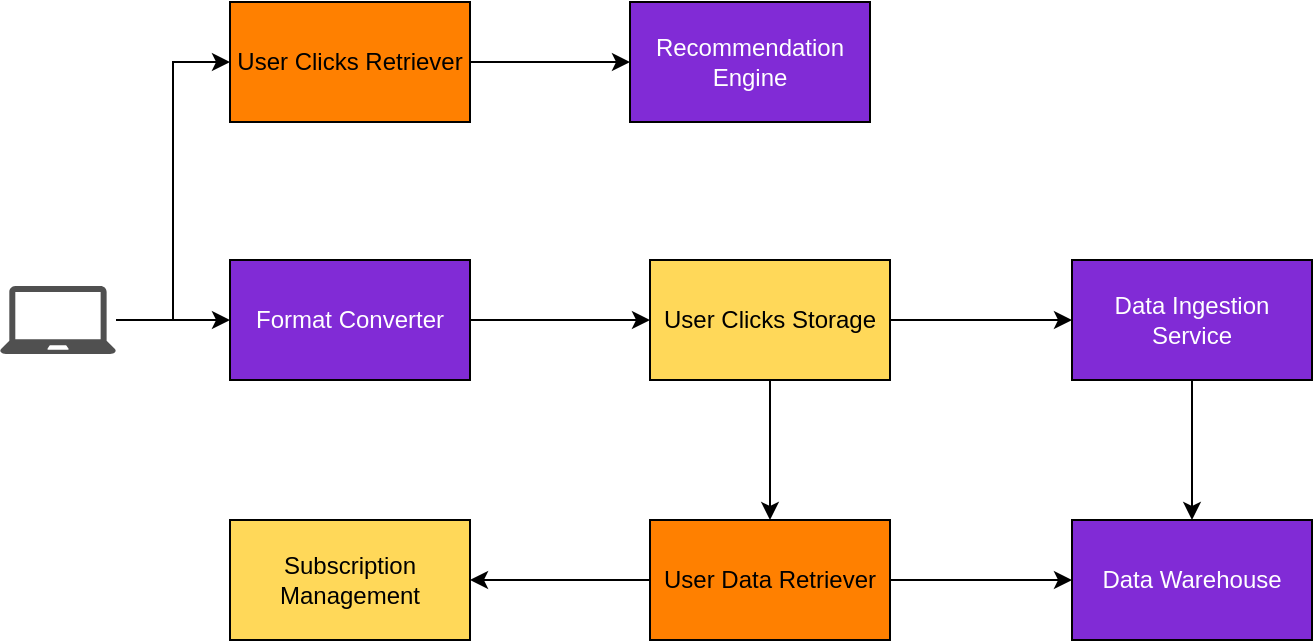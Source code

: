 <mxfile version="21.6.1" type="github">
  <diagram name="Page-1" id="VjMCwNSxrgK5S_cIAwly">
    <mxGraphModel dx="874" dy="479" grid="1" gridSize="10" guides="1" tooltips="1" connect="1" arrows="1" fold="1" page="1" pageScale="1" pageWidth="850" pageHeight="1100" math="0" shadow="0">
      <root>
        <mxCell id="0" />
        <mxCell id="1" parent="0" />
        <mxCell id="wFbLZNj1poOO6xzd1dtZ-2" value="&lt;font color=&quot;#ffffff&quot;&gt;Data Warehouse&lt;/font&gt;" style="rounded=0;whiteSpace=wrap;html=1;fillColor=#812BD6;" parent="1" vertex="1">
          <mxGeometry x="616" y="490" width="120" height="60" as="geometry" />
        </mxCell>
        <mxCell id="wFbLZNj1poOO6xzd1dtZ-3" value="" style="edgeStyle=orthogonalEdgeStyle;rounded=0;orthogonalLoop=1;jettySize=auto;html=1;" parent="1" source="wFbLZNj1poOO6xzd1dtZ-4" target="wFbLZNj1poOO6xzd1dtZ-8" edge="1">
          <mxGeometry relative="1" as="geometry" />
        </mxCell>
        <mxCell id="wFbLZNj1poOO6xzd1dtZ-10" value="" style="edgeStyle=orthogonalEdgeStyle;rounded=0;orthogonalLoop=1;jettySize=auto;html=1;" parent="1" source="wFbLZNj1poOO6xzd1dtZ-4" target="wFbLZNj1poOO6xzd1dtZ-9" edge="1">
          <mxGeometry relative="1" as="geometry" />
        </mxCell>
        <mxCell id="wFbLZNj1poOO6xzd1dtZ-4" value="User Clicks Storage" style="rounded=0;whiteSpace=wrap;html=1;fillColor=#FFD859;" parent="1" vertex="1">
          <mxGeometry x="405" y="360" width="120" height="60" as="geometry" />
        </mxCell>
        <mxCell id="wFbLZNj1poOO6xzd1dtZ-5" value="" style="edgeStyle=orthogonalEdgeStyle;rounded=0;orthogonalLoop=1;jettySize=auto;html=1;" parent="1" source="wFbLZNj1poOO6xzd1dtZ-6" target="wFbLZNj1poOO6xzd1dtZ-4" edge="1">
          <mxGeometry relative="1" as="geometry" />
        </mxCell>
        <mxCell id="wFbLZNj1poOO6xzd1dtZ-6" value="&lt;font color=&quot;#ffffff&quot;&gt;Format Converter&lt;/font&gt;" style="rounded=0;whiteSpace=wrap;html=1;fillColor=#812BD6;" parent="1" vertex="1">
          <mxGeometry x="195" y="360" width="120" height="60" as="geometry" />
        </mxCell>
        <mxCell id="wFbLZNj1poOO6xzd1dtZ-7" value="" style="edgeStyle=orthogonalEdgeStyle;rounded=0;orthogonalLoop=1;jettySize=auto;html=1;" parent="1" source="wFbLZNj1poOO6xzd1dtZ-8" target="wFbLZNj1poOO6xzd1dtZ-2" edge="1">
          <mxGeometry relative="1" as="geometry" />
        </mxCell>
        <mxCell id="wFbLZNj1poOO6xzd1dtZ-8" value="&lt;font color=&quot;#ffffff&quot;&gt;Data Ingestion Service&lt;/font&gt;" style="rounded=0;whiteSpace=wrap;html=1;fillColor=#812BD6;" parent="1" vertex="1">
          <mxGeometry x="616" y="360" width="120" height="60" as="geometry" />
        </mxCell>
        <mxCell id="wFbLZNj1poOO6xzd1dtZ-13" value="" style="edgeStyle=orthogonalEdgeStyle;rounded=0;orthogonalLoop=1;jettySize=auto;html=1;" parent="1" source="wFbLZNj1poOO6xzd1dtZ-9" target="wFbLZNj1poOO6xzd1dtZ-11" edge="1">
          <mxGeometry relative="1" as="geometry" />
        </mxCell>
        <mxCell id="lcTgvIFYha8aoersE19k-6" value="" style="edgeStyle=orthogonalEdgeStyle;rounded=0;orthogonalLoop=1;jettySize=auto;html=1;" edge="1" parent="1" source="wFbLZNj1poOO6xzd1dtZ-9" target="wFbLZNj1poOO6xzd1dtZ-2">
          <mxGeometry relative="1" as="geometry" />
        </mxCell>
        <mxCell id="wFbLZNj1poOO6xzd1dtZ-9" value="User Data Retriever" style="rounded=0;whiteSpace=wrap;html=1;fillColor=#FF8000;" parent="1" vertex="1">
          <mxGeometry x="405" y="490" width="120" height="60" as="geometry" />
        </mxCell>
        <mxCell id="wFbLZNj1poOO6xzd1dtZ-11" value="Subscription Management" style="rounded=0;whiteSpace=wrap;html=1;fillColor=#FFD859;" parent="1" vertex="1">
          <mxGeometry x="195" y="490" width="120" height="60" as="geometry" />
        </mxCell>
        <mxCell id="dfF2IJIV8kwNKOct0x7i-8" value="" style="edgeStyle=orthogonalEdgeStyle;rounded=0;orthogonalLoop=1;jettySize=auto;html=1;" parent="1" source="dfF2IJIV8kwNKOct0x7i-5" target="wFbLZNj1poOO6xzd1dtZ-6" edge="1">
          <mxGeometry relative="1" as="geometry" />
        </mxCell>
        <mxCell id="lcTgvIFYha8aoersE19k-2" style="edgeStyle=orthogonalEdgeStyle;rounded=0;orthogonalLoop=1;jettySize=auto;html=1;entryX=0;entryY=0.5;entryDx=0;entryDy=0;" edge="1" parent="1" source="dfF2IJIV8kwNKOct0x7i-5" target="lcTgvIFYha8aoersE19k-1">
          <mxGeometry relative="1" as="geometry" />
        </mxCell>
        <mxCell id="dfF2IJIV8kwNKOct0x7i-5" value="" style="sketch=0;pointerEvents=1;shadow=0;dashed=0;html=1;strokeColor=none;fillColor=#505050;labelPosition=center;verticalLabelPosition=bottom;verticalAlign=top;outlineConnect=0;align=center;shape=mxgraph.office.devices.laptop;" parent="1" vertex="1">
          <mxGeometry x="80" y="373" width="58" height="34" as="geometry" />
        </mxCell>
        <mxCell id="lcTgvIFYha8aoersE19k-5" value="" style="edgeStyle=orthogonalEdgeStyle;rounded=0;orthogonalLoop=1;jettySize=auto;html=1;" edge="1" parent="1" source="lcTgvIFYha8aoersE19k-1" target="lcTgvIFYha8aoersE19k-4">
          <mxGeometry relative="1" as="geometry" />
        </mxCell>
        <mxCell id="lcTgvIFYha8aoersE19k-1" value="User Clicks Retriever" style="rounded=0;whiteSpace=wrap;html=1;fillColor=#FF8000;" vertex="1" parent="1">
          <mxGeometry x="195" y="231" width="120" height="60" as="geometry" />
        </mxCell>
        <mxCell id="lcTgvIFYha8aoersE19k-4" value="&lt;font color=&quot;#ffffff&quot;&gt;Recommendation Engine&lt;/font&gt;" style="whiteSpace=wrap;html=1;fillColor=#812BD6;rounded=0;" vertex="1" parent="1">
          <mxGeometry x="395" y="231" width="120" height="60" as="geometry" />
        </mxCell>
      </root>
    </mxGraphModel>
  </diagram>
</mxfile>
